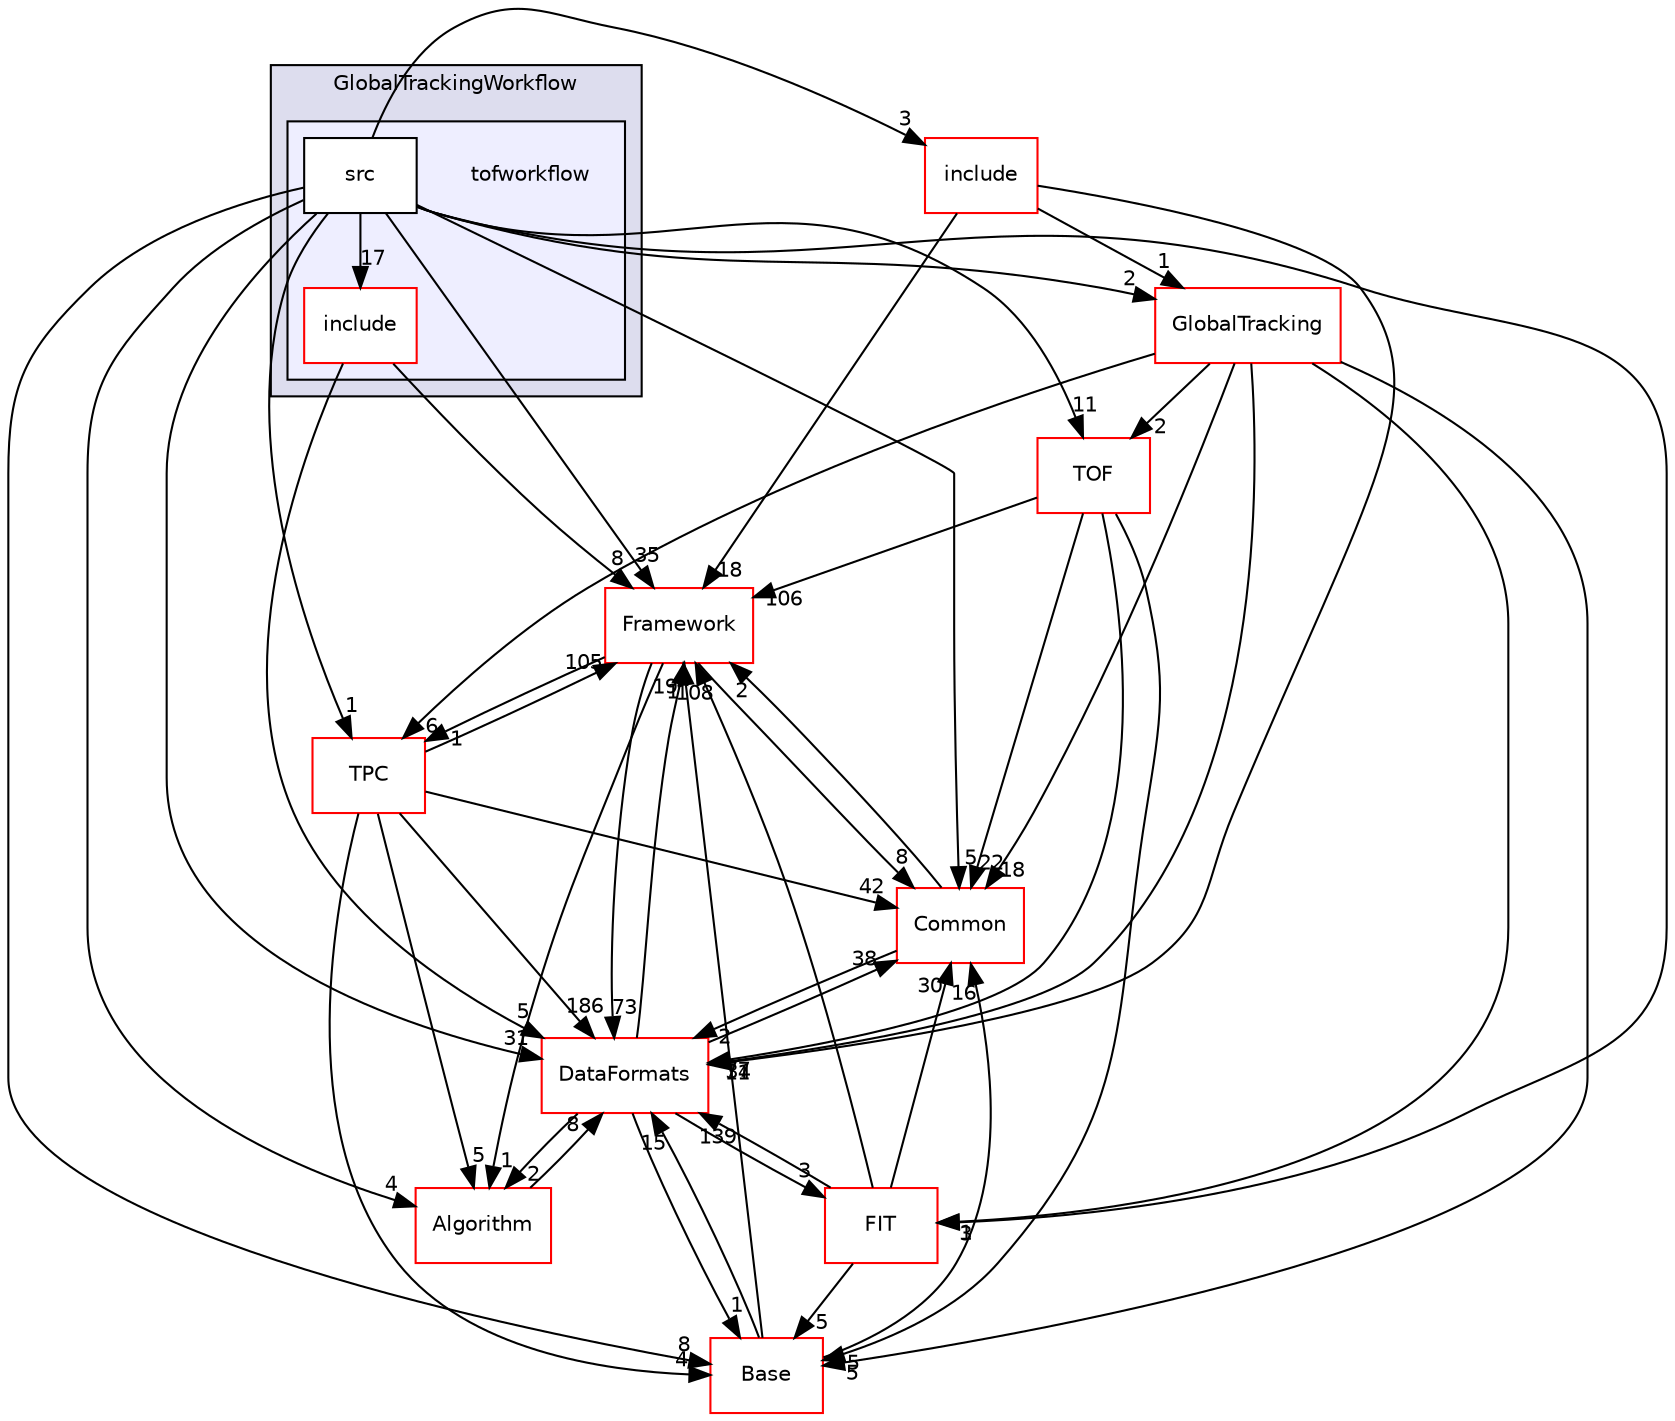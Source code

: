 digraph "/home/travis/build/AliceO2Group/AliceO2/Detectors/GlobalTrackingWorkflow/tofworkflow" {
  bgcolor=transparent;
  compound=true
  node [ fontsize="10", fontname="Helvetica"];
  edge [ labelfontsize="10", labelfontname="Helvetica"];
  subgraph clusterdir_109ace25e426b841fbcad1590c555213 {
    graph [ bgcolor="#ddddee", pencolor="black", label="GlobalTrackingWorkflow" fontname="Helvetica", fontsize="10", URL="dir_109ace25e426b841fbcad1590c555213.html"]
  subgraph clusterdir_57f28544222c2e6ef6ccc73f132144c0 {
    graph [ bgcolor="#eeeeff", pencolor="black", label="" URL="dir_57f28544222c2e6ef6ccc73f132144c0.html"];
    dir_57f28544222c2e6ef6ccc73f132144c0 [shape=plaintext label="tofworkflow"];
    dir_8feb20fbc7831f8f200feef6e6d9e0a3 [shape=box label="include" color="red" fillcolor="white" style="filled" URL="dir_8feb20fbc7831f8f200feef6e6d9e0a3.html"];
    dir_1f12aa5b71899e653444b1540988c8e0 [shape=box label="src" color="black" fillcolor="white" style="filled" URL="dir_1f12aa5b71899e653444b1540988c8e0.html"];
  }
  }
  dir_abf14b5a84807c7615b6f574ef2c4a02 [shape=box label="include" color="red" URL="dir_abf14b5a84807c7615b6f574ef2c4a02.html"];
  dir_4ab6b4cc6a7edbff49100e9123df213f [shape=box label="Common" color="red" URL="dir_4ab6b4cc6a7edbff49100e9123df213f.html"];
  dir_d14e88a79bca429480864605ee348cef [shape=box label="FIT" color="red" URL="dir_d14e88a79bca429480864605ee348cef.html"];
  dir_a597e8e061b11201a1dff411feb10d0b [shape=box label="TPC" color="red" URL="dir_a597e8e061b11201a1dff411feb10d0b.html"];
  dir_37c90836491b695b472bf98d1be8336b [shape=box label="Base" color="red" URL="dir_37c90836491b695b472bf98d1be8336b.html"];
  dir_8ba487e25de5ee77e05e9dce7582cb98 [shape=box label="Algorithm" color="red" URL="dir_8ba487e25de5ee77e05e9dce7582cb98.html"];
  dir_577c839d346a264df4e9e588ca2a45dd [shape=box label="TOF" color="red" URL="dir_577c839d346a264df4e9e588ca2a45dd.html"];
  dir_18e0e8b4b629c3c13e7ad1457bcd5f89 [shape=box label="GlobalTracking" color="red" URL="dir_18e0e8b4b629c3c13e7ad1457bcd5f89.html"];
  dir_bcbb2cf9a3d3d83e5515c82071a07177 [shape=box label="Framework" color="red" URL="dir_bcbb2cf9a3d3d83e5515c82071a07177.html"];
  dir_2171f7ec022c5423887b07c69b2f5b48 [shape=box label="DataFormats" color="red" URL="dir_2171f7ec022c5423887b07c69b2f5b48.html"];
  dir_abf14b5a84807c7615b6f574ef2c4a02->dir_18e0e8b4b629c3c13e7ad1457bcd5f89 [headlabel="1", labeldistance=1.5 headhref="dir_000526_000521.html"];
  dir_abf14b5a84807c7615b6f574ef2c4a02->dir_bcbb2cf9a3d3d83e5515c82071a07177 [headlabel="18", labeldistance=1.5 headhref="dir_000526_000063.html"];
  dir_abf14b5a84807c7615b6f574ef2c4a02->dir_2171f7ec022c5423887b07c69b2f5b48 [headlabel="11", labeldistance=1.5 headhref="dir_000526_000090.html"];
  dir_4ab6b4cc6a7edbff49100e9123df213f->dir_bcbb2cf9a3d3d83e5515c82071a07177 [headlabel="2", labeldistance=1.5 headhref="dir_000036_000063.html"];
  dir_4ab6b4cc6a7edbff49100e9123df213f->dir_2171f7ec022c5423887b07c69b2f5b48 [headlabel="2", labeldistance=1.5 headhref="dir_000036_000090.html"];
  dir_d14e88a79bca429480864605ee348cef->dir_4ab6b4cc6a7edbff49100e9123df213f [headlabel="30", labeldistance=1.5 headhref="dir_000180_000036.html"];
  dir_d14e88a79bca429480864605ee348cef->dir_37c90836491b695b472bf98d1be8336b [headlabel="5", labeldistance=1.5 headhref="dir_000180_000293.html"];
  dir_d14e88a79bca429480864605ee348cef->dir_bcbb2cf9a3d3d83e5515c82071a07177 [headlabel="108", labeldistance=1.5 headhref="dir_000180_000063.html"];
  dir_d14e88a79bca429480864605ee348cef->dir_2171f7ec022c5423887b07c69b2f5b48 [headlabel="139", labeldistance=1.5 headhref="dir_000180_000090.html"];
  dir_1f12aa5b71899e653444b1540988c8e0->dir_abf14b5a84807c7615b6f574ef2c4a02 [headlabel="3", labeldistance=1.5 headhref="dir_000532_000526.html"];
  dir_1f12aa5b71899e653444b1540988c8e0->dir_4ab6b4cc6a7edbff49100e9123df213f [headlabel="5", labeldistance=1.5 headhref="dir_000532_000036.html"];
  dir_1f12aa5b71899e653444b1540988c8e0->dir_d14e88a79bca429480864605ee348cef [headlabel="3", labeldistance=1.5 headhref="dir_000532_000180.html"];
  dir_1f12aa5b71899e653444b1540988c8e0->dir_a597e8e061b11201a1dff411feb10d0b [headlabel="1", labeldistance=1.5 headhref="dir_000532_000059.html"];
  dir_1f12aa5b71899e653444b1540988c8e0->dir_37c90836491b695b472bf98d1be8336b [headlabel="8", labeldistance=1.5 headhref="dir_000532_000293.html"];
  dir_1f12aa5b71899e653444b1540988c8e0->dir_8ba487e25de5ee77e05e9dce7582cb98 [headlabel="4", labeldistance=1.5 headhref="dir_000532_000000.html"];
  dir_1f12aa5b71899e653444b1540988c8e0->dir_577c839d346a264df4e9e588ca2a45dd [headlabel="11", labeldistance=1.5 headhref="dir_000532_000154.html"];
  dir_1f12aa5b71899e653444b1540988c8e0->dir_18e0e8b4b629c3c13e7ad1457bcd5f89 [headlabel="2", labeldistance=1.5 headhref="dir_000532_000521.html"];
  dir_1f12aa5b71899e653444b1540988c8e0->dir_bcbb2cf9a3d3d83e5515c82071a07177 [headlabel="35", labeldistance=1.5 headhref="dir_000532_000063.html"];
  dir_1f12aa5b71899e653444b1540988c8e0->dir_2171f7ec022c5423887b07c69b2f5b48 [headlabel="31", labeldistance=1.5 headhref="dir_000532_000090.html"];
  dir_1f12aa5b71899e653444b1540988c8e0->dir_8feb20fbc7831f8f200feef6e6d9e0a3 [headlabel="17", labeldistance=1.5 headhref="dir_000532_000530.html"];
  dir_a597e8e061b11201a1dff411feb10d0b->dir_4ab6b4cc6a7edbff49100e9123df213f [headlabel="42", labeldistance=1.5 headhref="dir_000059_000036.html"];
  dir_a597e8e061b11201a1dff411feb10d0b->dir_37c90836491b695b472bf98d1be8336b [headlabel="4", labeldistance=1.5 headhref="dir_000059_000293.html"];
  dir_a597e8e061b11201a1dff411feb10d0b->dir_8ba487e25de5ee77e05e9dce7582cb98 [headlabel="5", labeldistance=1.5 headhref="dir_000059_000000.html"];
  dir_a597e8e061b11201a1dff411feb10d0b->dir_bcbb2cf9a3d3d83e5515c82071a07177 [headlabel="105", labeldistance=1.5 headhref="dir_000059_000063.html"];
  dir_a597e8e061b11201a1dff411feb10d0b->dir_2171f7ec022c5423887b07c69b2f5b48 [headlabel="186", labeldistance=1.5 headhref="dir_000059_000090.html"];
  dir_37c90836491b695b472bf98d1be8336b->dir_4ab6b4cc6a7edbff49100e9123df213f [headlabel="16", labeldistance=1.5 headhref="dir_000293_000036.html"];
  dir_37c90836491b695b472bf98d1be8336b->dir_bcbb2cf9a3d3d83e5515c82071a07177 [headlabel="1", labeldistance=1.5 headhref="dir_000293_000063.html"];
  dir_37c90836491b695b472bf98d1be8336b->dir_2171f7ec022c5423887b07c69b2f5b48 [headlabel="15", labeldistance=1.5 headhref="dir_000293_000090.html"];
  dir_8ba487e25de5ee77e05e9dce7582cb98->dir_2171f7ec022c5423887b07c69b2f5b48 [headlabel="8", labeldistance=1.5 headhref="dir_000000_000090.html"];
  dir_577c839d346a264df4e9e588ca2a45dd->dir_4ab6b4cc6a7edbff49100e9123df213f [headlabel="22", labeldistance=1.5 headhref="dir_000154_000036.html"];
  dir_577c839d346a264df4e9e588ca2a45dd->dir_37c90836491b695b472bf98d1be8336b [headlabel="5", labeldistance=1.5 headhref="dir_000154_000293.html"];
  dir_577c839d346a264df4e9e588ca2a45dd->dir_bcbb2cf9a3d3d83e5515c82071a07177 [headlabel="106", labeldistance=1.5 headhref="dir_000154_000063.html"];
  dir_577c839d346a264df4e9e588ca2a45dd->dir_2171f7ec022c5423887b07c69b2f5b48 [headlabel="77", labeldistance=1.5 headhref="dir_000154_000090.html"];
  dir_18e0e8b4b629c3c13e7ad1457bcd5f89->dir_4ab6b4cc6a7edbff49100e9123df213f [headlabel="18", labeldistance=1.5 headhref="dir_000521_000036.html"];
  dir_18e0e8b4b629c3c13e7ad1457bcd5f89->dir_d14e88a79bca429480864605ee348cef [headlabel="1", labeldistance=1.5 headhref="dir_000521_000180.html"];
  dir_18e0e8b4b629c3c13e7ad1457bcd5f89->dir_a597e8e061b11201a1dff411feb10d0b [headlabel="6", labeldistance=1.5 headhref="dir_000521_000059.html"];
  dir_18e0e8b4b629c3c13e7ad1457bcd5f89->dir_37c90836491b695b472bf98d1be8336b [headlabel="5", labeldistance=1.5 headhref="dir_000521_000293.html"];
  dir_18e0e8b4b629c3c13e7ad1457bcd5f89->dir_577c839d346a264df4e9e588ca2a45dd [headlabel="2", labeldistance=1.5 headhref="dir_000521_000154.html"];
  dir_18e0e8b4b629c3c13e7ad1457bcd5f89->dir_2171f7ec022c5423887b07c69b2f5b48 [headlabel="34", labeldistance=1.5 headhref="dir_000521_000090.html"];
  dir_bcbb2cf9a3d3d83e5515c82071a07177->dir_4ab6b4cc6a7edbff49100e9123df213f [headlabel="8", labeldistance=1.5 headhref="dir_000063_000036.html"];
  dir_bcbb2cf9a3d3d83e5515c82071a07177->dir_a597e8e061b11201a1dff411feb10d0b [headlabel="1", labeldistance=1.5 headhref="dir_000063_000059.html"];
  dir_bcbb2cf9a3d3d83e5515c82071a07177->dir_8ba487e25de5ee77e05e9dce7582cb98 [headlabel="1", labeldistance=1.5 headhref="dir_000063_000000.html"];
  dir_bcbb2cf9a3d3d83e5515c82071a07177->dir_2171f7ec022c5423887b07c69b2f5b48 [headlabel="73", labeldistance=1.5 headhref="dir_000063_000090.html"];
  dir_2171f7ec022c5423887b07c69b2f5b48->dir_4ab6b4cc6a7edbff49100e9123df213f [headlabel="38", labeldistance=1.5 headhref="dir_000090_000036.html"];
  dir_2171f7ec022c5423887b07c69b2f5b48->dir_d14e88a79bca429480864605ee348cef [headlabel="3", labeldistance=1.5 headhref="dir_000090_000180.html"];
  dir_2171f7ec022c5423887b07c69b2f5b48->dir_37c90836491b695b472bf98d1be8336b [headlabel="1", labeldistance=1.5 headhref="dir_000090_000293.html"];
  dir_2171f7ec022c5423887b07c69b2f5b48->dir_8ba487e25de5ee77e05e9dce7582cb98 [headlabel="2", labeldistance=1.5 headhref="dir_000090_000000.html"];
  dir_2171f7ec022c5423887b07c69b2f5b48->dir_bcbb2cf9a3d3d83e5515c82071a07177 [headlabel="19", labeldistance=1.5 headhref="dir_000090_000063.html"];
  dir_8feb20fbc7831f8f200feef6e6d9e0a3->dir_bcbb2cf9a3d3d83e5515c82071a07177 [headlabel="8", labeldistance=1.5 headhref="dir_000530_000063.html"];
  dir_8feb20fbc7831f8f200feef6e6d9e0a3->dir_2171f7ec022c5423887b07c69b2f5b48 [headlabel="5", labeldistance=1.5 headhref="dir_000530_000090.html"];
}
